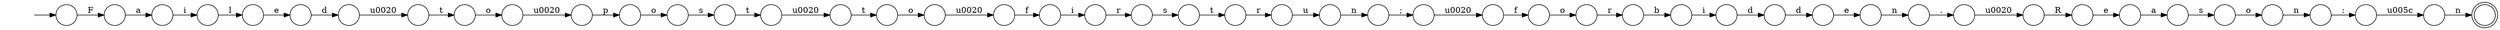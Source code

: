 digraph Automaton {
  rankdir = LR;
  0 [shape=circle,label=""];
  0 -> 40 [label="\u0020"]
  1 [shape=circle,label=""];
  1 -> 24 [label="."]
  2 [shape=circle,label=""];
  2 -> 11 [label="o"]
  3 [shape=doublecircle,label=""];
  4 [shape=circle,label=""];
  4 -> 25 [label=":"]
  5 [shape=circle,label=""];
  5 -> 13 [label="a"]
  6 [shape=circle,label=""];
  6 -> 42 [label="a"]
  7 [shape=circle,label=""];
  7 -> 19 [label="p"]
  8 [shape=circle,label=""];
  8 -> 14 [label="b"]
  9 [shape=circle,label=""];
  9 -> 30 [label="o"]
  10 [shape=circle,label=""];
  10 -> 17 [label="o"]
  11 [shape=circle,label=""];
  11 -> 35 [label="\u0020"]
  12 [shape=circle,label=""];
  12 -> 45 [label=";"]
  13 [shape=circle,label=""];
  13 -> 46 [label="i"]
  14 [shape=circle,label=""];
  14 -> 22 [label="i"]
  15 [shape=circle,label=""];
  15 -> 37 [label="o"]
  16 [shape=circle,label=""];
  16 -> 20 [label="s"]
  17 [shape=circle,label=""];
  17 -> 7 [label="\u0020"]
  18 [shape=circle,label=""];
  18 -> 33 [label="R"]
  19 [shape=circle,label=""];
  19 -> 44 [label="o"]
  20 [shape=circle,label=""];
  20 -> 43 [label="t"]
  21 [shape=circle,label=""];
  21 -> 16 [label="r"]
  22 [shape=circle,label=""];
  22 -> 39 [label="d"]
  23 [shape=circle,label=""];
  23 -> 2 [label="t"]
  24 [shape=circle,label=""];
  24 -> 18 [label="\u0020"]
  25 [shape=circle,label=""];
  25 -> 31 [label="\u005c"]
  26 [shape=circle,label=""];
  26 -> 21 [label="i"]
  27 [shape=circle,label=""];
  27 -> 28 [label="e"]
  28 [shape=circle,label=""];
  28 -> 0 [label="d"]
  29 [shape=circle,label=""];
  29 -> 32 [label="t"]
  30 [shape=circle,label=""];
  30 -> 8 [label="r"]
  31 [shape=circle,label=""];
  31 -> 3 [label="n"]
  32 [shape=circle,label=""];
  32 -> 23 [label="\u0020"]
  33 [shape=circle,label=""];
  33 -> 6 [label="e"]
  34 [shape=circle,label=""];
  34 -> 47 [label="e"]
  35 [shape=circle,label=""];
  35 -> 26 [label="f"]
  36 [shape=circle,label=""];
  36 -> 38 [label="u"]
  37 [shape=circle,label=""];
  37 -> 4 [label="n"]
  38 [shape=circle,label=""];
  38 -> 12 [label="n"]
  39 [shape=circle,label=""];
  39 -> 34 [label="d"]
  40 [shape=circle,label=""];
  40 -> 10 [label="t"]
  41 [shape=circle,label=""];
  41 -> 9 [label="f"]
  42 [shape=circle,label=""];
  42 -> 15 [label="s"]
  43 [shape=circle,label=""];
  43 -> 36 [label="r"]
  44 [shape=circle,label=""];
  44 -> 29 [label="s"]
  45 [shape=circle,label=""];
  45 -> 41 [label="\u0020"]
  46 [shape=circle,label=""];
  46 -> 27 [label="l"]
  47 [shape=circle,label=""];
  47 -> 1 [label="n"]
  48 [shape=circle,label=""];
  initial [shape=plaintext,label=""];
  initial -> 48
  48 -> 5 [label="F"]
}
